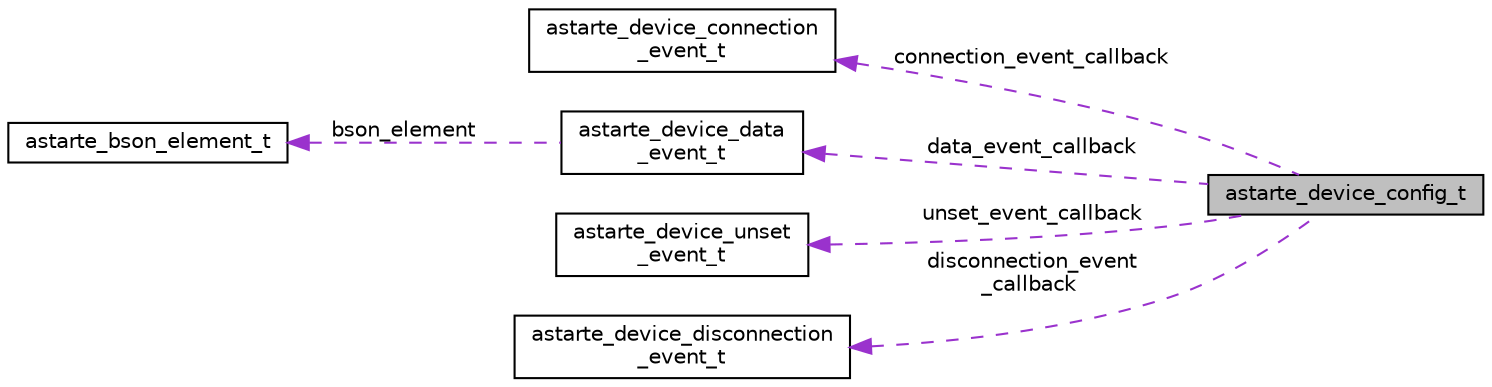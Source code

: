 digraph "astarte_device_config_t"
{
 // LATEX_PDF_SIZE
  edge [fontname="Helvetica",fontsize="10",labelfontname="Helvetica",labelfontsize="10"];
  node [fontname="Helvetica",fontsize="10",shape=record];
  rankdir="LR";
  Node1 [label="astarte_device_config_t",height=0.2,width=0.4,color="black", fillcolor="grey75", style="filled", fontcolor="black",tooltip=" "];
  Node2 -> Node1 [dir="back",color="darkorchid3",fontsize="10",style="dashed",label=" connection_event_callback" ,fontname="Helvetica"];
  Node2 [label="astarte_device_connection\l_event_t",height=0.2,width=0.4,color="black", fillcolor="white", style="filled",URL="$structastarte__device__connection__event__t.html",tooltip=" "];
  Node3 -> Node1 [dir="back",color="darkorchid3",fontsize="10",style="dashed",label=" data_event_callback" ,fontname="Helvetica"];
  Node3 [label="astarte_device_data\l_event_t",height=0.2,width=0.4,color="black", fillcolor="white", style="filled",URL="$structastarte__device__data__event__t.html",tooltip=" "];
  Node4 -> Node3 [dir="back",color="darkorchid3",fontsize="10",style="dashed",label=" bson_element" ,fontname="Helvetica"];
  Node4 [label="astarte_bson_element_t",height=0.2,width=0.4,color="black", fillcolor="white", style="filled",URL="$structastarte__bson__element__t.html",tooltip=" "];
  Node5 -> Node1 [dir="back",color="darkorchid3",fontsize="10",style="dashed",label=" unset_event_callback" ,fontname="Helvetica"];
  Node5 [label="astarte_device_unset\l_event_t",height=0.2,width=0.4,color="black", fillcolor="white", style="filled",URL="$structastarte__device__unset__event__t.html",tooltip=" "];
  Node6 -> Node1 [dir="back",color="darkorchid3",fontsize="10",style="dashed",label=" disconnection_event\l_callback" ,fontname="Helvetica"];
  Node6 [label="astarte_device_disconnection\l_event_t",height=0.2,width=0.4,color="black", fillcolor="white", style="filled",URL="$structastarte__device__disconnection__event__t.html",tooltip=" "];
}
